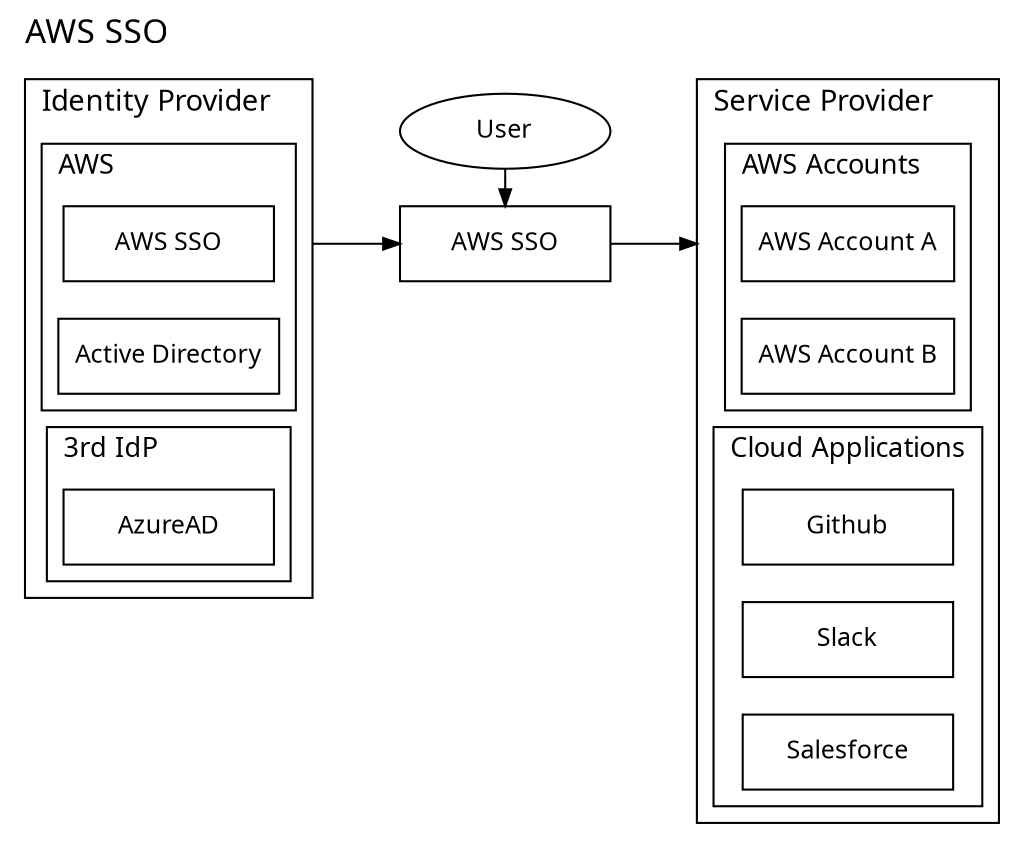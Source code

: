 digraph G {
  graph [
    charset = "UTF-8",
    compound = true,
    fontname = "Migu 1M",
    fontsize = 16,
    label = "AWS SSO",
    labeljust = "l",
    labelloc = "t",
    rankdir = LR,
    ranksep = 0.8,
    splines = false,
  ];
  node [
    fontname = "Migu 1M",
    fontsize = 12,
    shape = "box",
    style = solid,
    width = 1.4,
  ];
  edge [
    fontsize = 14,
    style = solid,
    arrowsize = 0.8,
  ];

  subgraph cluster_idp {
    graph [
      fontsize = 14,
      label = "Identity Provider",
      nodesep = 0.2,
    ];

    subgraph cluster_idp_default {
      graph [
        fontsize = 13,
        label = "AWS"
      ];
      idp_aws_sso [label="AWS SSO"]
      idp_ad [label="Active Directory"]
      {rank = min; idp_aws_sso; idp_ad;}
    };
    subgraph cluster_idp_3rd {
      graph [
        fontsize = 13,
        label = "3rd IdP",
      ];
      idp_azure_ad [label="AzureAD"]
      {rank = min; idp_azure_ad;}
    };
  };

  aws_sso_user [label="User", shape="ellipse"]
  aws_sso [label="AWS SSO"]
  {rank = same; aws_sso; aws_sso_user;}

  aws_sso_user -> aws_sso;

  subgraph cluster_sp {
    graph [
      fontsize = 14,
      label = "Service Provider",
    ];
    subgraph cluster_sp_aws {
      graph [
        fontsize = 13,
        label = "AWS Accounts",
      ];
      sp_aws_a [label="AWS Account A"]
      sp_aws_b [label="AWS Account B"]
      {rank = same; sp_aws_a; sp_aws_b;}
    };
    subgraph cluster_sp_cloud {
      graph [
        fontsize = 13,
        label = "Cloud Applications",
      ];
      sp_github [label="Github"]
      sp_slack [label="Slack"]
      sp_salesforce [label="Salesforce"]
      {rank = same; sp_github; sp_slack; sp_salesforce;}
    };
  };

  idp_aws_sso -> aws_sso [ltail="cluster_idp"];
  aws_sso -> sp_aws_a [lhead="cluster_sp"];
}
